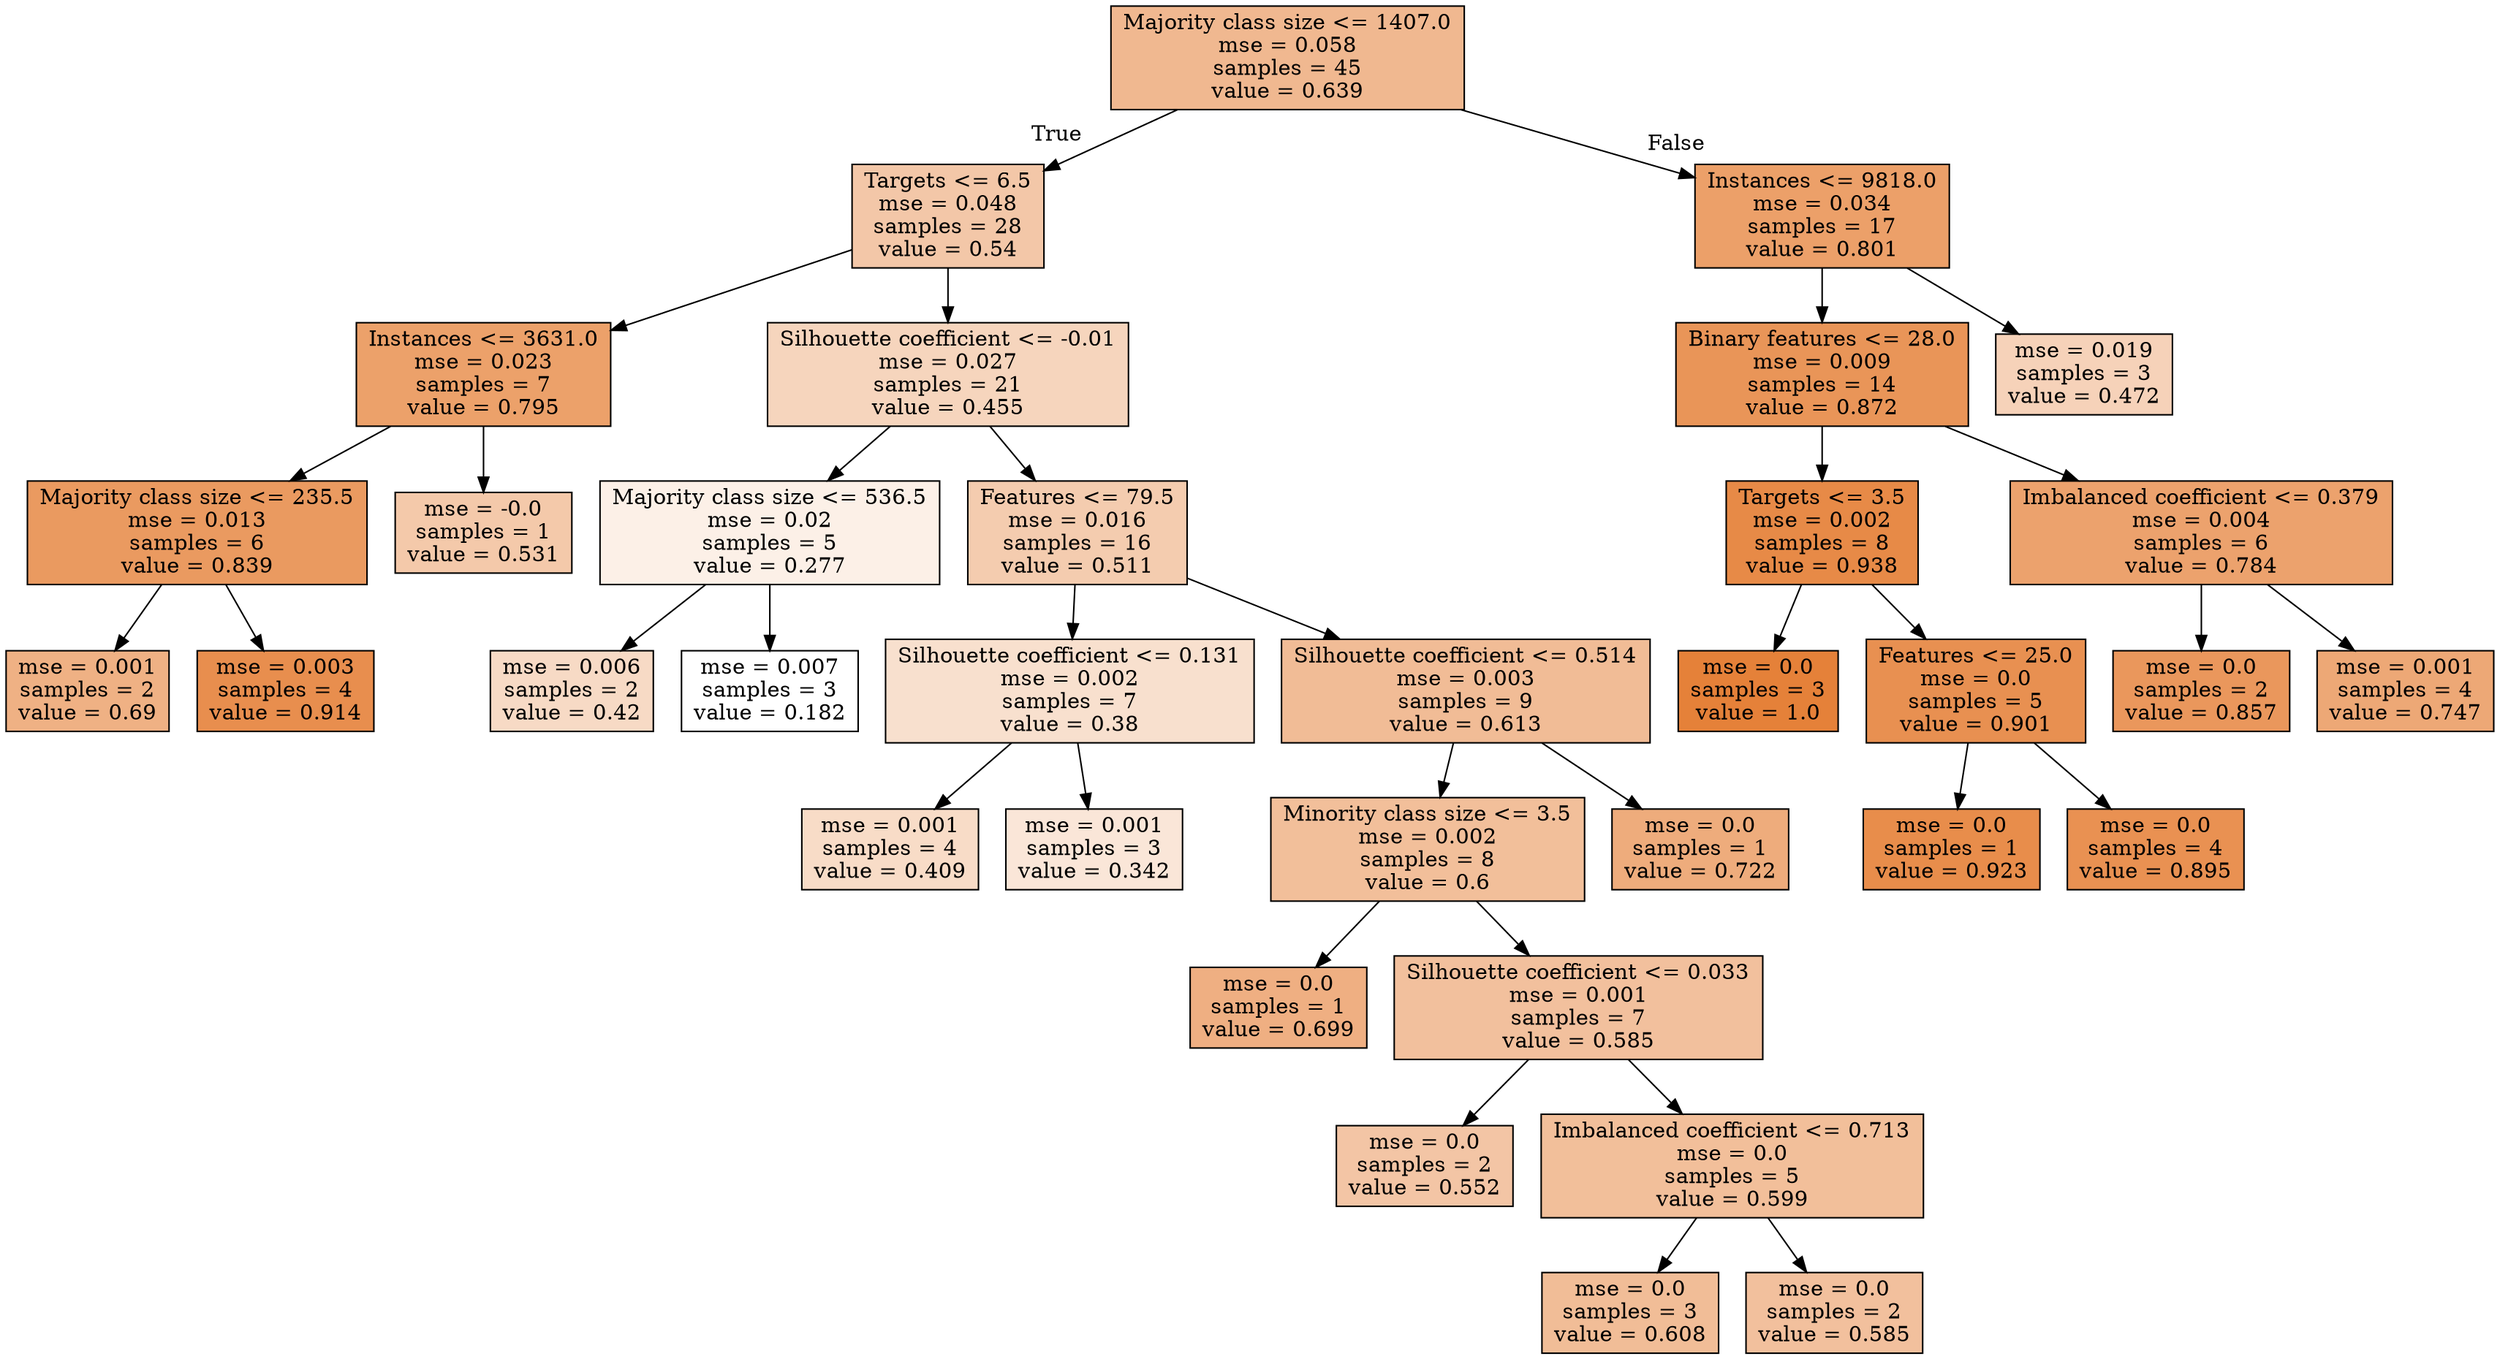 digraph Tree {
node [shape=box, style="filled", color="black"] ;
0 [label="Majority class size <= 1407.0\nmse = 0.058\nsamples = 45\nvalue = 0.639", fillcolor="#e581398f"] ;
1 [label="Targets <= 6.5\nmse = 0.048\nsamples = 28\nvalue = 0.54", fillcolor="#e5813970"] ;
0 -> 1 [labeldistance=2.5, labelangle=45, headlabel="True"] ;
2 [label="Instances <= 3631.0\nmse = 0.023\nsamples = 7\nvalue = 0.795", fillcolor="#e58139bf"] ;
1 -> 2 ;
3 [label="Majority class size <= 235.5\nmse = 0.013\nsamples = 6\nvalue = 0.839", fillcolor="#e58139cd"] ;
2 -> 3 ;
4 [label="mse = 0.001\nsamples = 2\nvalue = 0.69", fillcolor="#e581399e"] ;
3 -> 4 ;
5 [label="mse = 0.003\nsamples = 4\nvalue = 0.914", fillcolor="#e58139e4"] ;
3 -> 5 ;
6 [label="mse = -0.0\nsamples = 1\nvalue = 0.531", fillcolor="#e581396d"] ;
2 -> 6 ;
7 [label="Silhouette coefficient <= -0.01\nmse = 0.027\nsamples = 21\nvalue = 0.455", fillcolor="#e5813955"] ;
1 -> 7 ;
8 [label="Majority class size <= 536.5\nmse = 0.02\nsamples = 5\nvalue = 0.277", fillcolor="#e581391e"] ;
7 -> 8 ;
9 [label="mse = 0.006\nsamples = 2\nvalue = 0.42", fillcolor="#e581394a"] ;
8 -> 9 ;
10 [label="mse = 0.007\nsamples = 3\nvalue = 0.182", fillcolor="#e5813900"] ;
8 -> 10 ;
11 [label="Features <= 79.5\nmse = 0.016\nsamples = 16\nvalue = 0.511", fillcolor="#e5813967"] ;
7 -> 11 ;
12 [label="Silhouette coefficient <= 0.131\nmse = 0.002\nsamples = 7\nvalue = 0.38", fillcolor="#e581393e"] ;
11 -> 12 ;
13 [label="mse = 0.001\nsamples = 4\nvalue = 0.409", fillcolor="#e5813947"] ;
12 -> 13 ;
14 [label="mse = 0.001\nsamples = 3\nvalue = 0.342", fillcolor="#e5813932"] ;
12 -> 14 ;
15 [label="Silhouette coefficient <= 0.514\nmse = 0.003\nsamples = 9\nvalue = 0.613", fillcolor="#e5813987"] ;
11 -> 15 ;
16 [label="Minority class size <= 3.5\nmse = 0.002\nsamples = 8\nvalue = 0.6", fillcolor="#e5813982"] ;
15 -> 16 ;
17 [label="mse = 0.0\nsamples = 1\nvalue = 0.699", fillcolor="#e58139a1"] ;
16 -> 17 ;
18 [label="Silhouette coefficient <= 0.033\nmse = 0.001\nsamples = 7\nvalue = 0.585", fillcolor="#e581397e"] ;
16 -> 18 ;
19 [label="mse = 0.0\nsamples = 2\nvalue = 0.552", fillcolor="#e5813974"] ;
18 -> 19 ;
20 [label="Imbalanced coefficient <= 0.713\nmse = 0.0\nsamples = 5\nvalue = 0.599", fillcolor="#e5813982"] ;
18 -> 20 ;
21 [label="mse = 0.0\nsamples = 3\nvalue = 0.608", fillcolor="#e5813985"] ;
20 -> 21 ;
22 [label="mse = 0.0\nsamples = 2\nvalue = 0.585", fillcolor="#e581397e"] ;
20 -> 22 ;
23 [label="mse = 0.0\nsamples = 1\nvalue = 0.722", fillcolor="#e58139a8"] ;
15 -> 23 ;
24 [label="Instances <= 9818.0\nmse = 0.034\nsamples = 17\nvalue = 0.801", fillcolor="#e58139c1"] ;
0 -> 24 [labeldistance=2.5, labelangle=-45, headlabel="False"] ;
25 [label="Binary features <= 28.0\nmse = 0.009\nsamples = 14\nvalue = 0.872", fillcolor="#e58139d7"] ;
24 -> 25 ;
26 [label="Targets <= 3.5\nmse = 0.002\nsamples = 8\nvalue = 0.938", fillcolor="#e58139ec"] ;
25 -> 26 ;
27 [label="mse = 0.0\nsamples = 3\nvalue = 1.0", fillcolor="#e58139ff"] ;
26 -> 27 ;
28 [label="Features <= 25.0\nmse = 0.0\nsamples = 5\nvalue = 0.901", fillcolor="#e58139e0"] ;
26 -> 28 ;
29 [label="mse = 0.0\nsamples = 1\nvalue = 0.923", fillcolor="#e58139e7"] ;
28 -> 29 ;
30 [label="mse = 0.0\nsamples = 4\nvalue = 0.895", fillcolor="#e58139de"] ;
28 -> 30 ;
31 [label="Imbalanced coefficient <= 0.379\nmse = 0.004\nsamples = 6\nvalue = 0.784", fillcolor="#e58139bc"] ;
25 -> 31 ;
32 [label="mse = 0.0\nsamples = 2\nvalue = 0.857", fillcolor="#e58139d2"] ;
31 -> 32 ;
33 [label="mse = 0.001\nsamples = 4\nvalue = 0.747", fillcolor="#e58139b0"] ;
31 -> 33 ;
34 [label="mse = 0.019\nsamples = 3\nvalue = 0.472", fillcolor="#e581395a"] ;
24 -> 34 ;
}